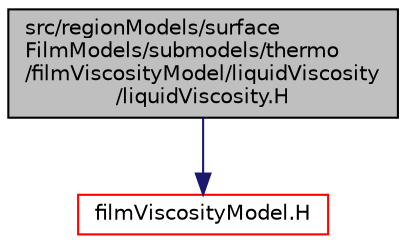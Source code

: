 digraph "src/regionModels/surfaceFilmModels/submodels/thermo/filmViscosityModel/liquidViscosity/liquidViscosity.H"
{
  bgcolor="transparent";
  edge [fontname="Helvetica",fontsize="10",labelfontname="Helvetica",labelfontsize="10"];
  node [fontname="Helvetica",fontsize="10",shape=record];
  Node1 [label="src/regionModels/surface\lFilmModels/submodels/thermo\l/filmViscosityModel/liquidViscosity\l/liquidViscosity.H",height=0.2,width=0.4,color="black", fillcolor="grey75", style="filled", fontcolor="black"];
  Node1 -> Node2 [color="midnightblue",fontsize="10",style="solid",fontname="Helvetica"];
  Node2 [label="filmViscosityModel.H",height=0.2,width=0.4,color="red",URL="$a09706.html"];
}
